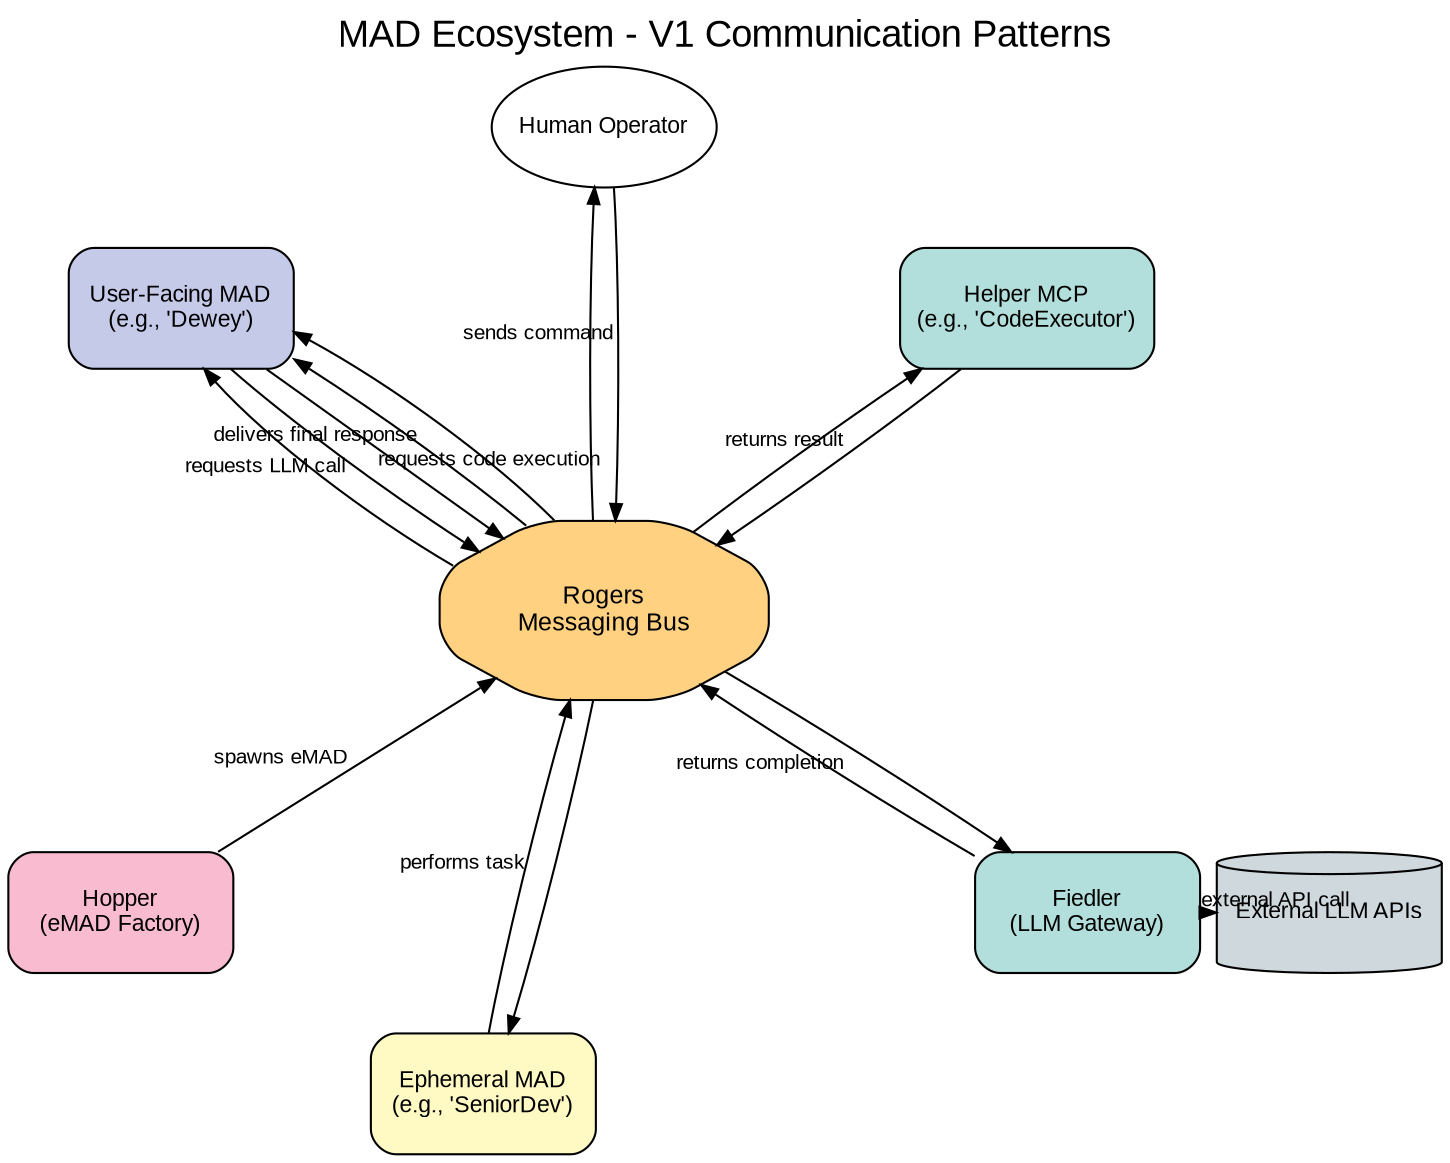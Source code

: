 digraph MAD_Ecosystem_View {
    graph [
        label="MAD Ecosystem - V1 Communication Patterns",
        labelloc=t,
        fontname="Arial",
        fontsize=18, // Increased from 16
        layout=neato,
        overlap=false,
        splines=line // Changed to 'line' to fix perceived misalignment
    ];
    node [
        fontname="Arial",
        fontsize=11, // Increased from 10
        shape=box,
        style="filled,rounded",
        width=1.5,
        height=0.8
    ];
    edge [
        fontname="Arial",
        fontsize=10, // Increased from 9
        arrowsize=0.8 // Increased from 0.7
    ];

    // Central Hub
    Rogers [label="Rogers\nMessaging Bus", shape=octagon, fillcolor="#FFD180", pos="0,0!", pin=true, fontsize=12, width=2.2, height=1.2];

    // MADs
    UserMAD [label="User-Facing MAD\n(e.g., 'Dewey')", fillcolor="#C5CAE9", pos="-3.5,2.5!"];
    HelperMCP [label="Helper MCP\n(e.g., 'CodeExecutor')", fillcolor="#B2DFDB", pos="3.5,2.5!"];
    Fiedler [label="Fiedler\n(LLM Gateway)", fillcolor="#B2DFDB", pos="4,-2.5!"];
    Hopper [label="Hopper\n(eMAD Factory)", fillcolor="#F8BBD0", pos="-4,-2.5!"];
    eMAD [label="Ephemeral MAD\n(e.g., 'SeniorDev')", fillcolor="#FFF9C4", pos="-1,-4!"];
    
    // External Actors
    User [label="Human Operator", shape=oval, fillcolor="#FFFFFF", pos="0,4!"];
    LLM_API [label="External LLM APIs", shape=cylinder, fillcolor="#CFD8DC", pos="6,-2.5!"];

    // Edges showing communication flow through Rogers
    User -> Rogers [label="sends command"];
    Rogers -> UserMAD;
    UserMAD -> Rogers [label="requests code execution"];
    Rogers -> HelperMCP;
    HelperMCP -> Rogers [label="returns result"];
    Rogers -> UserMAD;
    UserMAD -> Rogers [label="requests LLM call"];
    Rogers -> Fiedler;
    Fiedler -> LLM_API [style=dashed, label="external API call"];
    Fiedler -> Rogers [label="returns completion"];
    Hopper -> Rogers [label="spawns eMAD"];
    Rogers -> eMAD;
    eMAD -> Rogers [label="performs task"];
    Rogers -> UserMAD [label="delivers final response"];
    Rogers -> User;
}